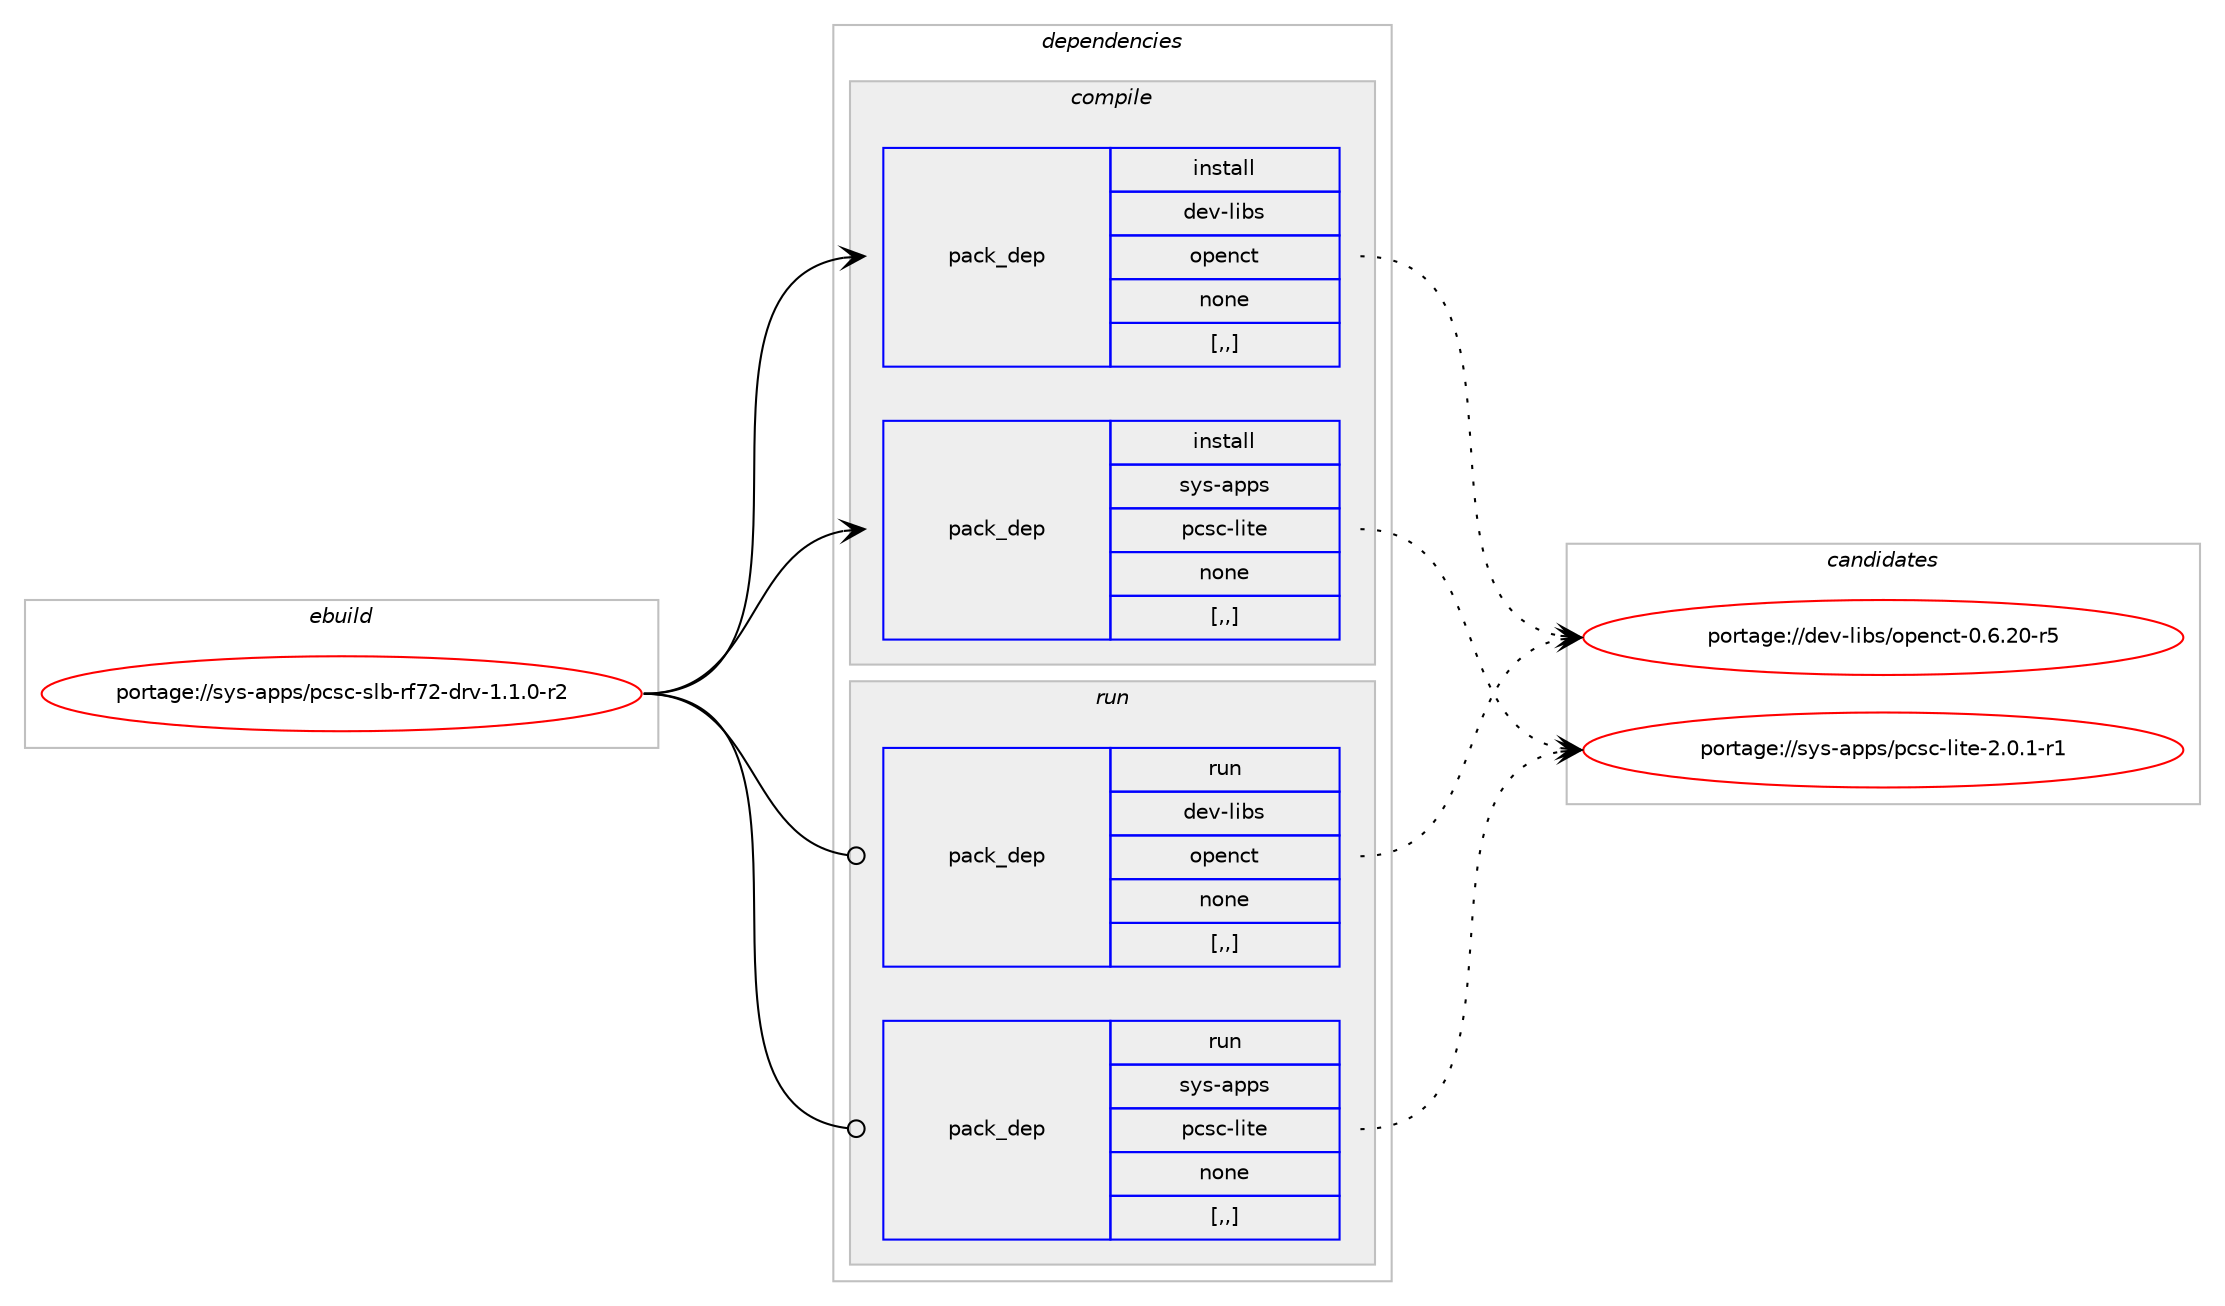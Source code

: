 digraph prolog {

# *************
# Graph options
# *************

newrank=true;
concentrate=true;
compound=true;
graph [rankdir=LR,fontname=Helvetica,fontsize=10,ranksep=1.5];#, ranksep=2.5, nodesep=0.2];
edge  [arrowhead=vee];
node  [fontname=Helvetica,fontsize=10];

# **********
# The ebuild
# **********

subgraph cluster_leftcol {
color=gray;
label=<<i>ebuild</i>>;
id [label="portage://sys-apps/pcsc-slb-rf72-drv-1.1.0-r2", color=red, width=4, href="../sys-apps/pcsc-slb-rf72-drv-1.1.0-r2.svg"];
}

# ****************
# The dependencies
# ****************

subgraph cluster_midcol {
color=gray;
label=<<i>dependencies</i>>;
subgraph cluster_compile {
fillcolor="#eeeeee";
style=filled;
label=<<i>compile</i>>;
subgraph pack307653 {
dependency422261 [label=<<TABLE BORDER="0" CELLBORDER="1" CELLSPACING="0" CELLPADDING="4" WIDTH="220"><TR><TD ROWSPAN="6" CELLPADDING="30">pack_dep</TD></TR><TR><TD WIDTH="110">install</TD></TR><TR><TD>dev-libs</TD></TR><TR><TD>openct</TD></TR><TR><TD>none</TD></TR><TR><TD>[,,]</TD></TR></TABLE>>, shape=none, color=blue];
}
id:e -> dependency422261:w [weight=20,style="solid",arrowhead="vee"];
subgraph pack307654 {
dependency422262 [label=<<TABLE BORDER="0" CELLBORDER="1" CELLSPACING="0" CELLPADDING="4" WIDTH="220"><TR><TD ROWSPAN="6" CELLPADDING="30">pack_dep</TD></TR><TR><TD WIDTH="110">install</TD></TR><TR><TD>sys-apps</TD></TR><TR><TD>pcsc-lite</TD></TR><TR><TD>none</TD></TR><TR><TD>[,,]</TD></TR></TABLE>>, shape=none, color=blue];
}
id:e -> dependency422262:w [weight=20,style="solid",arrowhead="vee"];
}
subgraph cluster_compileandrun {
fillcolor="#eeeeee";
style=filled;
label=<<i>compile and run</i>>;
}
subgraph cluster_run {
fillcolor="#eeeeee";
style=filled;
label=<<i>run</i>>;
subgraph pack307655 {
dependency422263 [label=<<TABLE BORDER="0" CELLBORDER="1" CELLSPACING="0" CELLPADDING="4" WIDTH="220"><TR><TD ROWSPAN="6" CELLPADDING="30">pack_dep</TD></TR><TR><TD WIDTH="110">run</TD></TR><TR><TD>dev-libs</TD></TR><TR><TD>openct</TD></TR><TR><TD>none</TD></TR><TR><TD>[,,]</TD></TR></TABLE>>, shape=none, color=blue];
}
id:e -> dependency422263:w [weight=20,style="solid",arrowhead="odot"];
subgraph pack307656 {
dependency422264 [label=<<TABLE BORDER="0" CELLBORDER="1" CELLSPACING="0" CELLPADDING="4" WIDTH="220"><TR><TD ROWSPAN="6" CELLPADDING="30">pack_dep</TD></TR><TR><TD WIDTH="110">run</TD></TR><TR><TD>sys-apps</TD></TR><TR><TD>pcsc-lite</TD></TR><TR><TD>none</TD></TR><TR><TD>[,,]</TD></TR></TABLE>>, shape=none, color=blue];
}
id:e -> dependency422264:w [weight=20,style="solid",arrowhead="odot"];
}
}

# **************
# The candidates
# **************

subgraph cluster_choices {
rank=same;
color=gray;
label=<<i>candidates</i>>;

subgraph choice307653 {
color=black;
nodesep=1;
choice10010111845108105981154711111210111099116454846544650484511453 [label="portage://dev-libs/openct-0.6.20-r5", color=red, width=4,href="../dev-libs/openct-0.6.20-r5.svg"];
dependency422261:e -> choice10010111845108105981154711111210111099116454846544650484511453:w [style=dotted,weight="100"];
}
subgraph choice307654 {
color=black;
nodesep=1;
choice1151211154597112112115471129911599451081051161014550464846494511449 [label="portage://sys-apps/pcsc-lite-2.0.1-r1", color=red, width=4,href="../sys-apps/pcsc-lite-2.0.1-r1.svg"];
dependency422262:e -> choice1151211154597112112115471129911599451081051161014550464846494511449:w [style=dotted,weight="100"];
}
subgraph choice307655 {
color=black;
nodesep=1;
choice10010111845108105981154711111210111099116454846544650484511453 [label="portage://dev-libs/openct-0.6.20-r5", color=red, width=4,href="../dev-libs/openct-0.6.20-r5.svg"];
dependency422263:e -> choice10010111845108105981154711111210111099116454846544650484511453:w [style=dotted,weight="100"];
}
subgraph choice307656 {
color=black;
nodesep=1;
choice1151211154597112112115471129911599451081051161014550464846494511449 [label="portage://sys-apps/pcsc-lite-2.0.1-r1", color=red, width=4,href="../sys-apps/pcsc-lite-2.0.1-r1.svg"];
dependency422264:e -> choice1151211154597112112115471129911599451081051161014550464846494511449:w [style=dotted,weight="100"];
}
}

}
